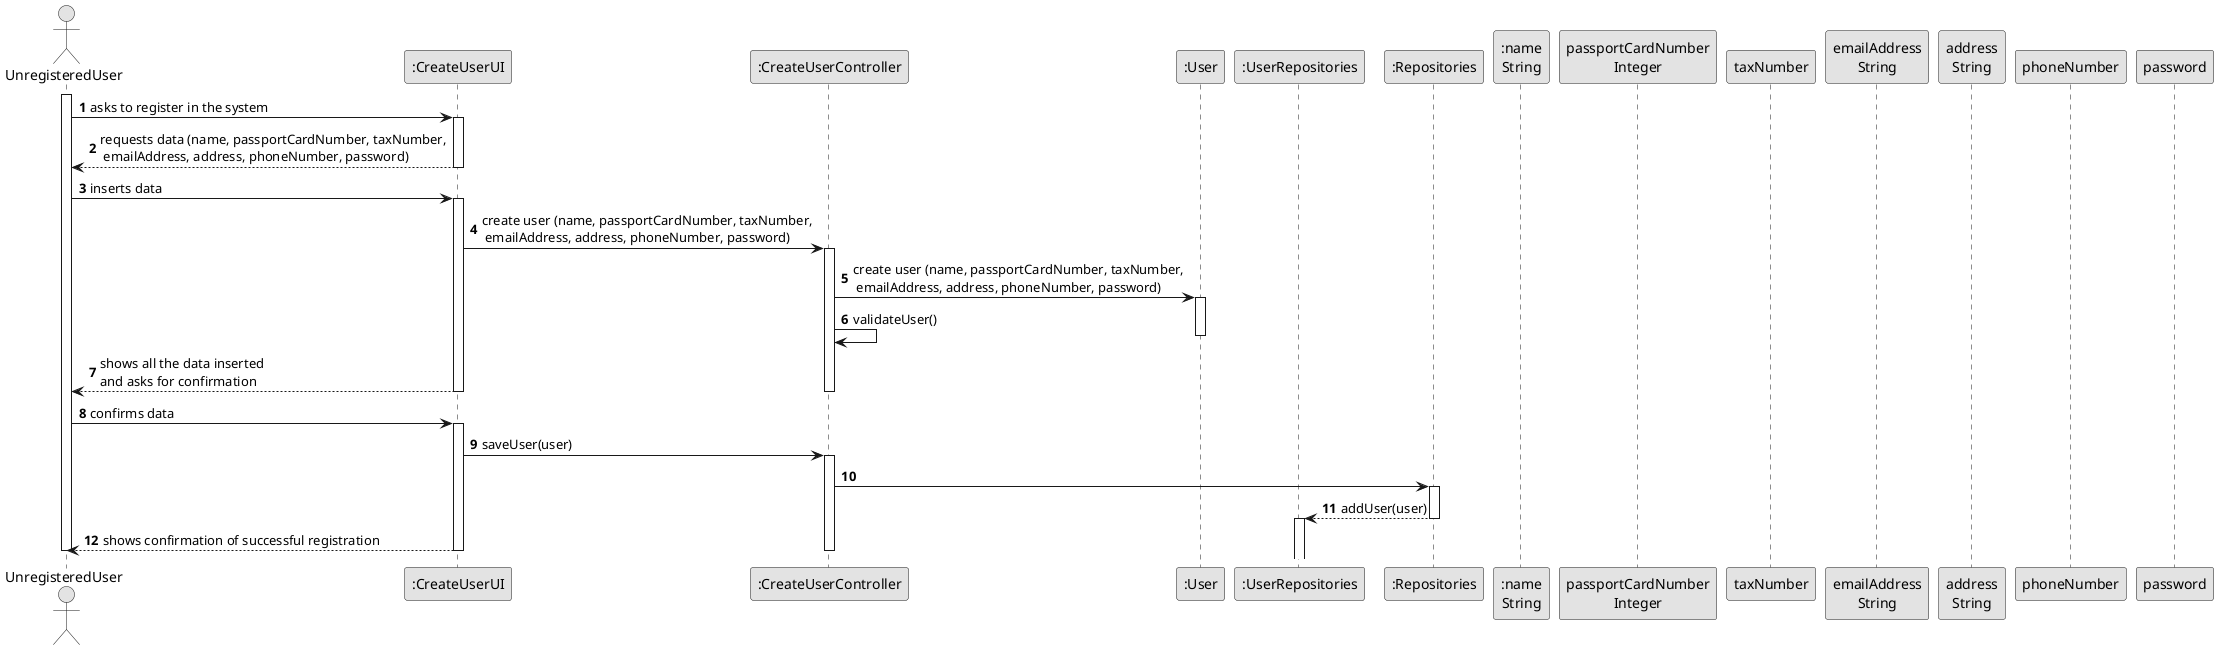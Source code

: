 @startuml
skinparam monochrome true
skinparam packageStyle rectangle
skinparam shadowing false

autonumber

'hide footbox
actor "UnregisteredUser" as UU
participant ":CreateUserUI" as UI
participant ":CreateUserController" as CTRL
participant ":User" as user
participant ":UserRepositories" as UR
participant ":Repositories" as R
participant ":name\nString" as name
participant "passportCardNumber\nInteger" as PCN
participant "taxNumber" as T
participant "emailAddress\nString" as EA
participant "address\nString" as A
participant "phoneNumber" as PN
participant "password" as P

activate UU

        UU -> UI : asks to register in the system

        activate UI

            UI --> UU : requests data (name, passportCardNumber, taxNumber,\n emailAddress, address, phoneNumber, password)

    deactivate UI
    UU -> UI : inserts data
    activate UI

    UI -> CTRL : create user (name, passportCardNumber, taxNumber,\n emailAddress, address, phoneNumber, password)
    activate CTRL

    CTRL -> user : create user (name, passportCardNumber, taxNumber,\n emailAddress, address, phoneNumber, password)
    activate user
    CTRL -> CTRL : validateUser()

    deactivate user

        UI --> UU : shows all the data inserted \nand asks for confirmation
        deactivate CTRL
    deactivate UI

    UU -> UI : confirms data
    activate UI

    UI -> CTRL : saveUser(user)
    activate CTRL

    CTRL -> R

    activate R

    R --> UR : addUser(user)
    deactivate R
    activate UR

    deactivate UR

    deactivate R
        UI --> UU : shows confirmation of successful registration
        deactivate CTRL
    deactivate UI

deactivate UU

@enduml